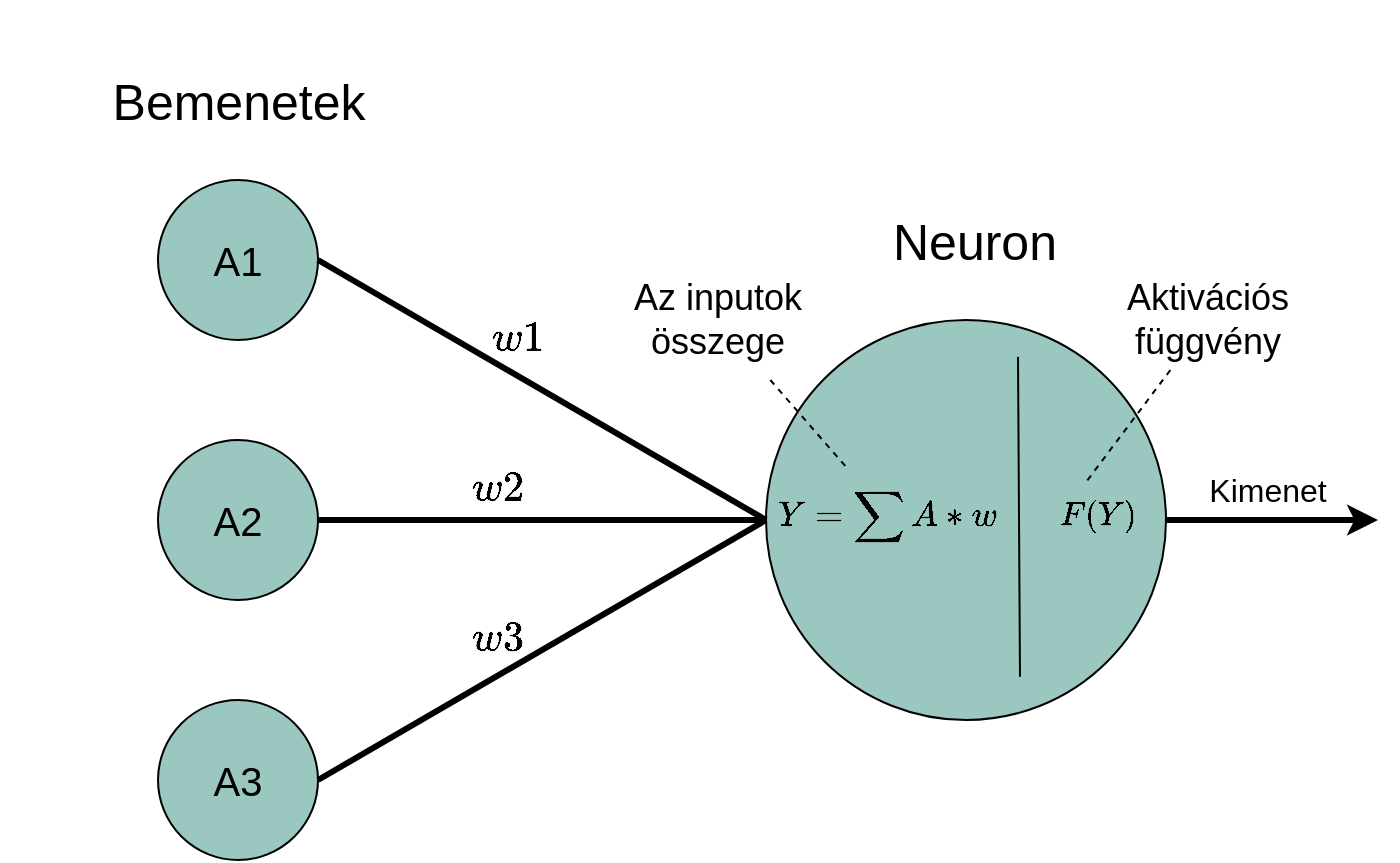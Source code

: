 <mxfile version="14.4.6" type="device"><diagram id="Qbx1B5xQdk3e5R3pf0a0" name="Page-1"><mxGraphModel dx="1805" dy="1676" grid="1" gridSize="10" guides="1" tooltips="1" connect="0" arrows="1" fold="1" page="1" pageScale="1" pageWidth="827" pageHeight="1169" math="1" shadow="0"><root><mxCell id="0"/><mxCell id="1" style="" parent="0"/><mxCell id="zuIwLYciWqwZRkJnxV19-2" value="&lt;span style=&quot;font-size: 20px&quot;&gt;A1&lt;/span&gt;" style="ellipse;whiteSpace=wrap;html=1;aspect=fixed;fillColor=#9AC7BF;" parent="1" vertex="1"><mxGeometry x="10" y="40" width="80" height="80" as="geometry"/></mxCell><mxCell id="zuIwLYciWqwZRkJnxV19-3" value="&lt;font style=&quot;font-size: 20px&quot;&gt;A2&lt;/font&gt;" style="ellipse;whiteSpace=wrap;html=1;aspect=fixed;fillColor=#9AC7BF;" parent="1" vertex="1"><mxGeometry x="10" y="170" width="80" height="80" as="geometry"/></mxCell><mxCell id="zuIwLYciWqwZRkJnxV19-4" value="&lt;font style=&quot;font-size: 20px&quot;&gt;A3&lt;/font&gt;" style="ellipse;whiteSpace=wrap;html=1;aspect=fixed;fillColor=#9AC7BF;" parent="1" vertex="1"><mxGeometry x="10" y="300" width="80" height="80" as="geometry"/></mxCell><mxCell id="zuIwLYciWqwZRkJnxV19-12" value="" style="ellipse;whiteSpace=wrap;html=1;aspect=fixed;fillColor=#9AC7BF;" parent="1" vertex="1"><mxGeometry x="314" y="110" width="200" height="200" as="geometry"/></mxCell><mxCell id="zuIwLYciWqwZRkJnxV19-24" value="&lt;font style=&quot;font-size: 25px&quot;&gt;Neuron&lt;/font&gt;" style="text;html=1;strokeColor=none;fillColor=none;align=center;verticalAlign=middle;whiteSpace=wrap;rounded=0;" parent="1" vertex="1"><mxGeometry x="300" y="20" width="236.5" height="100" as="geometry"/></mxCell><mxCell id="zuIwLYciWqwZRkJnxV19-26" value="&lt;font style=&quot;font-size: 25px&quot;&gt;Bemenetek&lt;/font&gt;" style="text;html=1;strokeColor=none;fillColor=none;align=center;verticalAlign=middle;whiteSpace=wrap;rounded=0;" parent="1" vertex="1"><mxGeometry x="-68.25" y="-50" width="236.5" height="100" as="geometry"/></mxCell><mxCell id="zuIwLYciWqwZRkJnxV19-41" value="" style="endArrow=none;html=1;strokeWidth=3;entryX=0;entryY=0.5;entryDx=0;entryDy=0;exitX=1;exitY=0.5;exitDx=0;exitDy=0;" parent="1" source="zuIwLYciWqwZRkJnxV19-2" target="zuIwLYciWqwZRkJnxV19-12" edge="1"><mxGeometry width="50" height="50" relative="1" as="geometry"><mxPoint x="210" y="270" as="sourcePoint"/><mxPoint x="260" y="220" as="targetPoint"/></mxGeometry></mxCell><mxCell id="zuIwLYciWqwZRkJnxV19-43" value="" style="endArrow=none;html=1;strokeWidth=3;entryX=1;entryY=0.5;entryDx=0;entryDy=0;exitX=0;exitY=0.5;exitDx=0;exitDy=0;" parent="1" source="zuIwLYciWqwZRkJnxV19-12" target="zuIwLYciWqwZRkJnxV19-3" edge="1"><mxGeometry width="50" height="50" relative="1" as="geometry"><mxPoint x="190" y="430" as="sourcePoint"/><mxPoint x="240" y="380" as="targetPoint"/></mxGeometry></mxCell><mxCell id="zuIwLYciWqwZRkJnxV19-49" value="" style="endArrow=none;html=1;strokeWidth=3;entryX=1;entryY=0.5;entryDx=0;entryDy=0;exitX=0;exitY=0.5;exitDx=0;exitDy=0;" parent="1" source="zuIwLYciWqwZRkJnxV19-12" target="zuIwLYciWqwZRkJnxV19-4" edge="1"><mxGeometry width="50" height="50" relative="1" as="geometry"><mxPoint x="130" y="690" as="sourcePoint"/><mxPoint x="180" y="640" as="targetPoint"/></mxGeometry></mxCell><mxCell id="K2d50WB1sJGqkjFbquE5-4" value="vcvgfds" style="" parent="0"/><mxCell id="K2d50WB1sJGqkjFbquE5-7" value="" style="endArrow=none;html=1;" edge="1" parent="K2d50WB1sJGqkjFbquE5-4"><mxGeometry width="50" height="50" relative="1" as="geometry"><mxPoint x="441" y="288.44" as="sourcePoint"/><mxPoint x="440" y="128.44" as="targetPoint"/></mxGeometry></mxCell><mxCell id="K2d50WB1sJGqkjFbquE5-11" value="&lt;font style=&quot;font-size: 15px&quot;&gt;$$Y=\sum A*w$$&lt;/font&gt;" style="text;html=1;strokeColor=none;fillColor=none;align=center;verticalAlign=middle;whiteSpace=wrap;rounded=0;" vertex="1" parent="K2d50WB1sJGqkjFbquE5-4"><mxGeometry x="310" y="185" width="130" height="45" as="geometry"/></mxCell><mxCell id="K2d50WB1sJGqkjFbquE5-12" value="" style="endArrow=none;dashed=1;html=1;fontStyle=4;" edge="1" parent="K2d50WB1sJGqkjFbquE5-4" source="K2d50WB1sJGqkjFbquE5-13" target="K2d50WB1sJGqkjFbquE5-11"><mxGeometry width="50" height="50" relative="1" as="geometry"><mxPoint x="310" y="100" as="sourcePoint"/><mxPoint x="370" y="200" as="targetPoint"/></mxGeometry></mxCell><mxCell id="K2d50WB1sJGqkjFbquE5-13" value="&lt;font style=&quot;font-size: 18px&quot;&gt;Az inputok összege&lt;/font&gt;" style="text;html=1;strokeColor=none;fillColor=none;align=center;verticalAlign=middle;whiteSpace=wrap;rounded=0;" vertex="1" parent="K2d50WB1sJGqkjFbquE5-4"><mxGeometry x="240" y="80" width="100" height="60" as="geometry"/></mxCell><mxCell id="K2d50WB1sJGqkjFbquE5-15" value="&lt;font style=&quot;font-size: 18px&quot;&gt;$$w1$$&lt;/font&gt;" style="text;html=1;strokeColor=none;fillColor=none;align=center;verticalAlign=middle;whiteSpace=wrap;rounded=0;rotation=0;" vertex="1" parent="K2d50WB1sJGqkjFbquE5-4"><mxGeometry x="170" y="110" width="40" height="20" as="geometry"/></mxCell><mxCell id="K2d50WB1sJGqkjFbquE5-24" value="&lt;font style=&quot;font-size: 18px&quot;&gt;$$w2$$&lt;/font&gt;" style="text;html=1;strokeColor=none;fillColor=none;align=center;verticalAlign=middle;whiteSpace=wrap;rounded=0;rotation=0;" vertex="1" parent="K2d50WB1sJGqkjFbquE5-4"><mxGeometry x="160" y="185" width="40" height="20" as="geometry"/></mxCell><mxCell id="K2d50WB1sJGqkjFbquE5-25" value="&lt;font style=&quot;font-size: 18px&quot;&gt;$$w3$$&lt;/font&gt;" style="text;html=1;strokeColor=none;fillColor=none;align=center;verticalAlign=middle;whiteSpace=wrap;rounded=0;rotation=0;" vertex="1" parent="K2d50WB1sJGqkjFbquE5-4"><mxGeometry x="160" y="260" width="40" height="20" as="geometry"/></mxCell><mxCell id="K2d50WB1sJGqkjFbquE5-30" style="edgeStyle=orthogonalEdgeStyle;rounded=0;orthogonalLoop=1;jettySize=auto;html=1;strokeWidth=3;" edge="1" parent="K2d50WB1sJGqkjFbquE5-4" source="zuIwLYciWqwZRkJnxV19-12"><mxGeometry relative="1" as="geometry"><mxPoint x="620" y="210" as="targetPoint"/><Array as="points"/></mxGeometry></mxCell><mxCell id="K2d50WB1sJGqkjFbquE5-26" value="&lt;font style=&quot;font-size: 14px&quot;&gt;$$F(Y)$$&lt;/font&gt;" style="text;html=1;strokeColor=none;fillColor=none;align=center;verticalAlign=middle;whiteSpace=wrap;rounded=0;" vertex="1" parent="K2d50WB1sJGqkjFbquE5-4"><mxGeometry x="440" y="193.44" width="80" height="30" as="geometry"/></mxCell><mxCell id="K2d50WB1sJGqkjFbquE5-28" value="" style="endArrow=none;dashed=1;html=1;fontStyle=4;entryX=0.413;entryY=-0.036;entryDx=0;entryDy=0;entryPerimeter=0;" edge="1" parent="K2d50WB1sJGqkjFbquE5-4" source="K2d50WB1sJGqkjFbquE5-29" target="K2d50WB1sJGqkjFbquE5-26"><mxGeometry width="50" height="50" relative="1" as="geometry"><mxPoint x="540" y="120" as="sourcePoint"/><mxPoint x="554" y="200" as="targetPoint"/></mxGeometry></mxCell><mxCell id="K2d50WB1sJGqkjFbquE5-29" value="&lt;font style=&quot;font-size: 18px&quot;&gt;Aktivációs függvény&lt;/font&gt;" style="text;html=1;strokeColor=none;fillColor=none;align=center;verticalAlign=middle;whiteSpace=wrap;rounded=0;" vertex="1" parent="K2d50WB1sJGqkjFbquE5-4"><mxGeometry x="490" y="85" width="90" height="50" as="geometry"/></mxCell><mxCell id="K2d50WB1sJGqkjFbquE5-31" value="&lt;font style=&quot;font-size: 16px&quot;&gt;Kimenet&lt;/font&gt;" style="text;html=1;strokeColor=none;fillColor=none;align=center;verticalAlign=middle;whiteSpace=wrap;rounded=0;" vertex="1" parent="K2d50WB1sJGqkjFbquE5-4"><mxGeometry x="530" y="180" width="70" height="30" as="geometry"/></mxCell></root></mxGraphModel></diagram></mxfile>